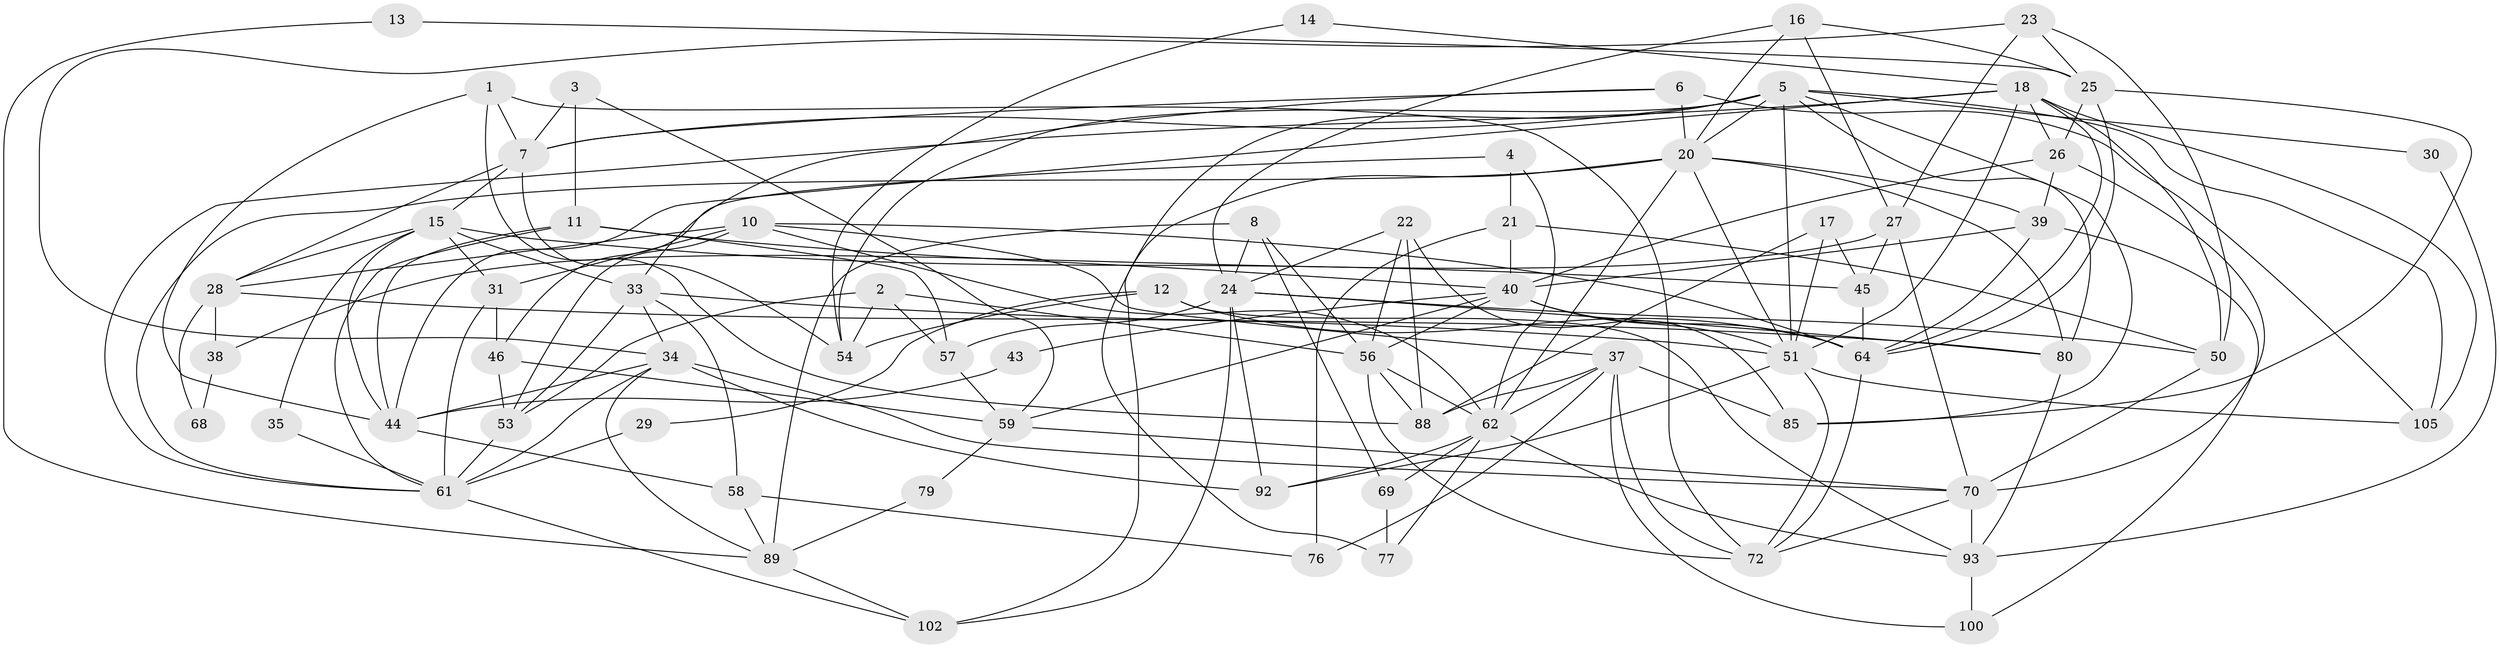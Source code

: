 // Generated by graph-tools (version 1.1) at 2025/23/03/03/25 07:23:59]
// undirected, 67 vertices, 166 edges
graph export_dot {
graph [start="1"]
  node [color=gray90,style=filled];
  1 [super="+36"];
  2 [super="+9"];
  3;
  4;
  5 [super="+66"];
  6 [super="+60"];
  7 [super="+63"];
  8 [super="+19"];
  10 [super="+90"];
  11 [super="+86"];
  12 [super="+55"];
  13;
  14;
  15 [super="+87"];
  16;
  17;
  18 [super="+73"];
  20 [super="+101"];
  21 [super="+48"];
  22 [super="+32"];
  23;
  24 [super="+104"];
  25 [super="+42"];
  26;
  27 [super="+52"];
  28 [super="+65"];
  29;
  30;
  31 [super="+98"];
  33 [super="+96"];
  34 [super="+97"];
  35;
  37 [super="+82"];
  38 [super="+47"];
  39 [super="+49"];
  40 [super="+41"];
  43;
  44 [super="+78"];
  45 [super="+91"];
  46;
  50;
  51 [super="+71"];
  53;
  54 [super="+99"];
  56 [super="+81"];
  57;
  58;
  59 [super="+74"];
  61 [super="+67"];
  62 [super="+95"];
  64 [super="+83"];
  68;
  69;
  70 [super="+84"];
  72 [super="+75"];
  76;
  77;
  79;
  80 [super="+94"];
  85;
  88;
  89 [super="+103"];
  92;
  93;
  100;
  102;
  105;
  1 -- 72;
  1 -- 88;
  1 -- 7;
  1 -- 44;
  2 -- 56;
  2 -- 57;
  2 -- 53;
  2 -- 54;
  3 -- 11;
  3 -- 7;
  3 -- 59;
  4 -- 21;
  4 -- 46;
  4 -- 62;
  5 -- 105;
  5 -- 7;
  5 -- 30;
  5 -- 51;
  5 -- 85;
  5 -- 80;
  5 -- 20;
  5 -- 54;
  5 -- 77;
  6 -- 33;
  6 -- 105;
  6 -- 20 [weight=2];
  6 -- 7;
  7 -- 15;
  7 -- 54;
  7 -- 28;
  8 -- 24;
  8 -- 89;
  8 -- 56;
  8 -- 69;
  10 -- 62;
  10 -- 53;
  10 -- 37;
  10 -- 64;
  10 -- 28;
  10 -- 31;
  11 -- 44;
  11 -- 61;
  11 -- 57;
  11 -- 40;
  12 -- 29;
  12 -- 64;
  12 -- 93;
  12 -- 54;
  13 -- 89;
  13 -- 25;
  14 -- 18;
  14 -- 54;
  15 -- 33;
  15 -- 35;
  15 -- 45;
  15 -- 28;
  15 -- 44;
  15 -- 31;
  16 -- 25;
  16 -- 27;
  16 -- 20;
  16 -- 24;
  17 -- 51;
  17 -- 88;
  17 -- 45;
  18 -- 51;
  18 -- 50;
  18 -- 105;
  18 -- 26;
  18 -- 64;
  18 -- 61;
  18 -- 44;
  20 -- 39;
  20 -- 61;
  20 -- 80;
  20 -- 51;
  20 -- 102;
  20 -- 62;
  21 -- 40;
  21 -- 50;
  21 -- 76;
  22 -- 56;
  22 -- 24;
  22 -- 88;
  22 -- 85;
  23 -- 50;
  23 -- 34;
  23 -- 27;
  23 -- 25;
  24 -- 102;
  24 -- 50;
  24 -- 80;
  24 -- 92;
  24 -- 57;
  25 -- 85;
  25 -- 64;
  25 -- 26;
  26 -- 39;
  26 -- 40;
  26 -- 70;
  27 -- 45;
  27 -- 70;
  27 -- 38;
  28 -- 38;
  28 -- 51;
  28 -- 68;
  29 -- 61;
  30 -- 93;
  31 -- 61;
  31 -- 46;
  33 -- 58;
  33 -- 53;
  33 -- 34;
  33 -- 80;
  34 -- 44;
  34 -- 89;
  34 -- 92;
  34 -- 61;
  34 -- 70;
  35 -- 61;
  37 -- 85;
  37 -- 100;
  37 -- 88;
  37 -- 76;
  37 -- 62;
  37 -- 72;
  38 -- 68;
  39 -- 40;
  39 -- 64;
  39 -- 100;
  40 -- 64 [weight=2];
  40 -- 43;
  40 -- 56;
  40 -- 51;
  40 -- 59;
  43 -- 44;
  44 -- 58;
  45 -- 64;
  46 -- 53;
  46 -- 59;
  50 -- 70;
  51 -- 105;
  51 -- 92;
  51 -- 72;
  53 -- 61;
  56 -- 88;
  56 -- 62;
  56 -- 72;
  57 -- 59;
  58 -- 89;
  58 -- 76;
  59 -- 79;
  59 -- 70;
  61 -- 102;
  62 -- 92;
  62 -- 93;
  62 -- 69;
  62 -- 77;
  64 -- 72;
  69 -- 77;
  70 -- 72;
  70 -- 93;
  79 -- 89;
  80 -- 93;
  89 -- 102;
  93 -- 100;
}
